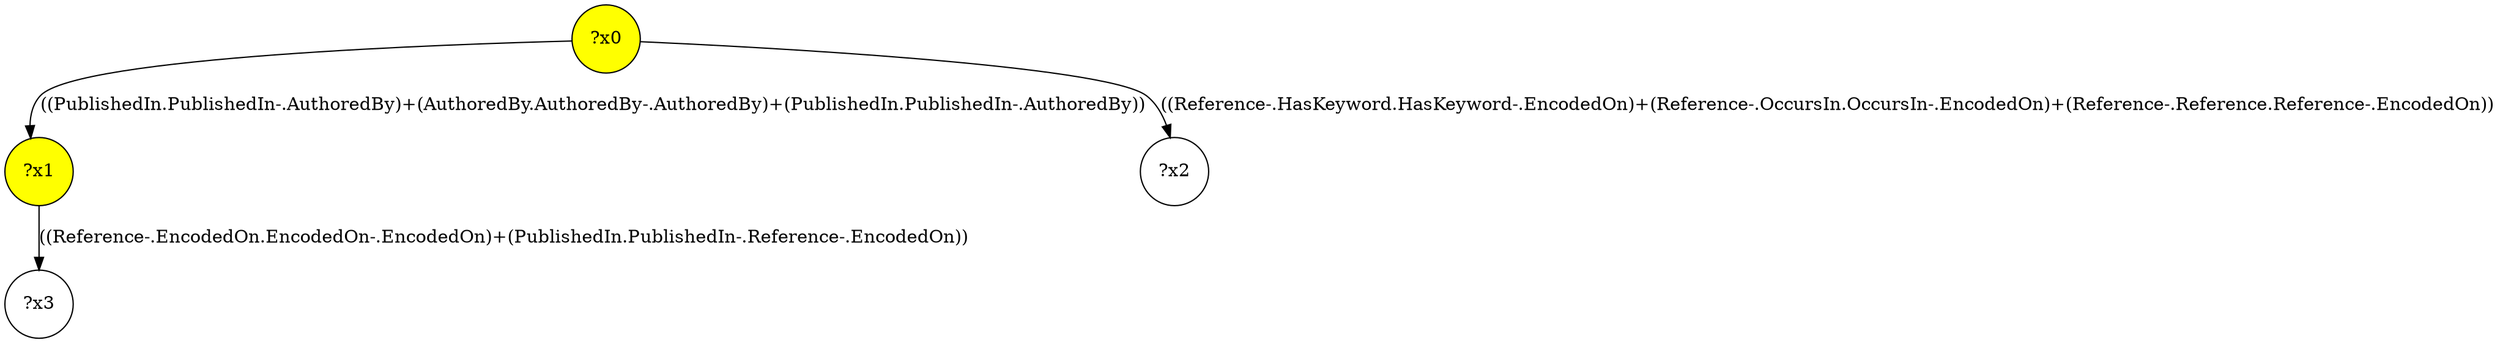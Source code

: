 digraph g {
	x0 [fillcolor="yellow", style="filled," shape=circle, label="?x0"];
	x1 [fillcolor="yellow", style="filled," shape=circle, label="?x1"];
	x0 -> x1 [label="((PublishedIn.PublishedIn-.AuthoredBy)+(AuthoredBy.AuthoredBy-.AuthoredBy)+(PublishedIn.PublishedIn-.AuthoredBy))"];
	x2 [shape=circle, label="?x2"];
	x0 -> x2 [label="((Reference-.HasKeyword.HasKeyword-.EncodedOn)+(Reference-.OccursIn.OccursIn-.EncodedOn)+(Reference-.Reference.Reference-.EncodedOn))"];
	x3 [shape=circle, label="?x3"];
	x1 -> x3 [label="((Reference-.EncodedOn.EncodedOn-.EncodedOn)+(PublishedIn.PublishedIn-.Reference-.EncodedOn))"];
}
